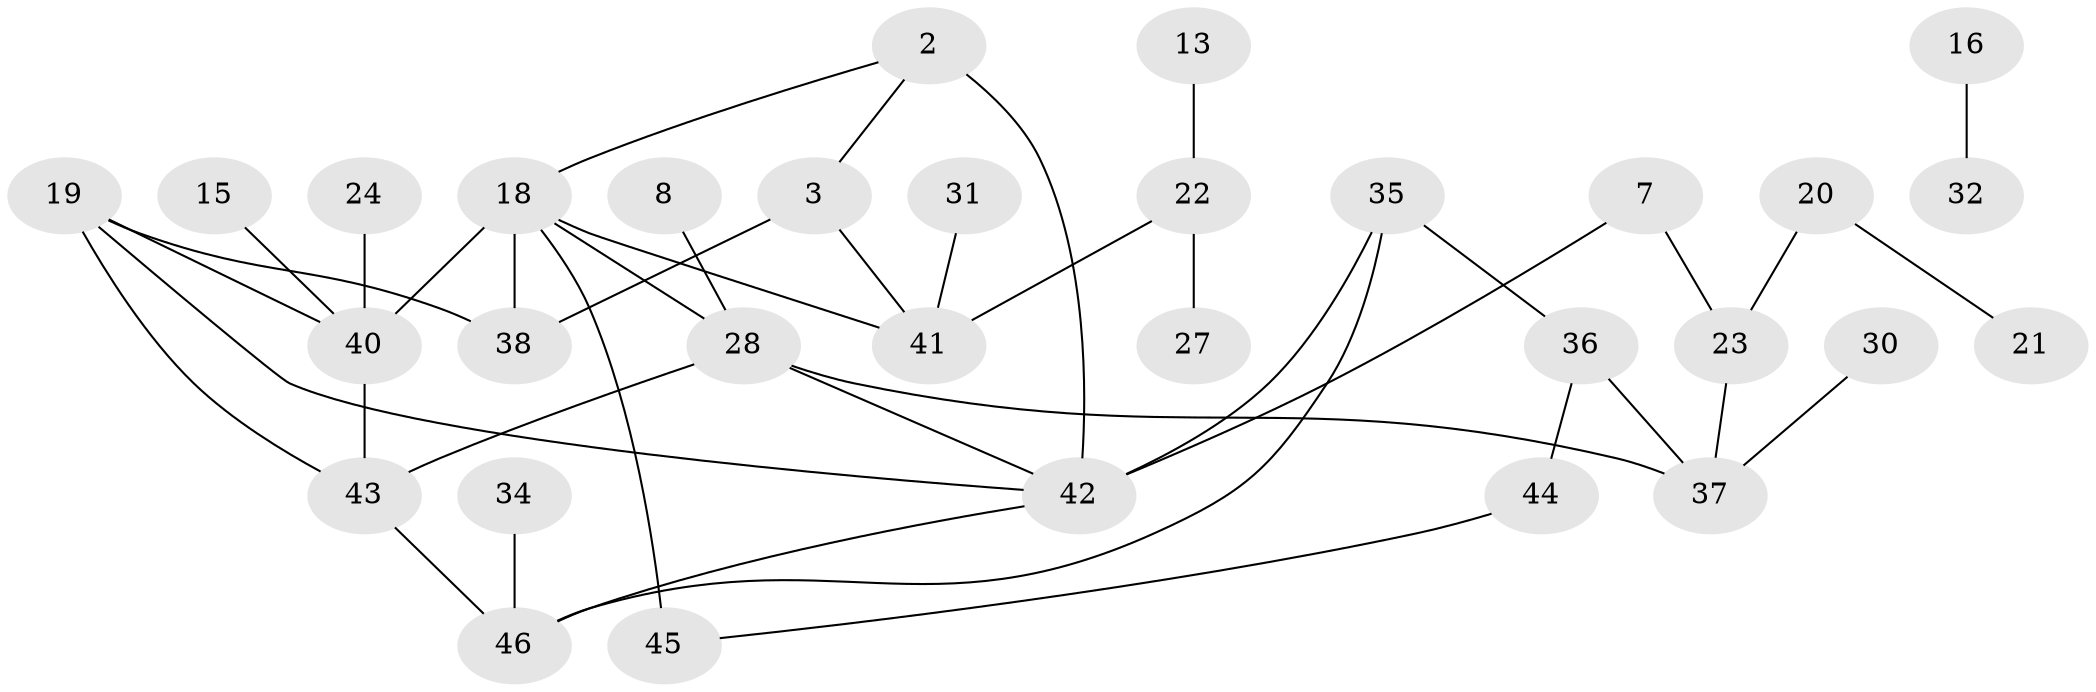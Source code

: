 // original degree distribution, {2: 0.2826086956521739, 4: 0.10869565217391304, 0: 0.15217391304347827, 1: 0.2391304347826087, 3: 0.17391304347826086, 5: 0.043478260869565216}
// Generated by graph-tools (version 1.1) at 2025/00/03/09/25 03:00:43]
// undirected, 31 vertices, 41 edges
graph export_dot {
graph [start="1"]
  node [color=gray90,style=filled];
  2;
  3;
  7;
  8;
  13;
  15;
  16;
  18;
  19;
  20;
  21;
  22;
  23;
  24;
  27;
  28;
  30;
  31;
  32;
  34;
  35;
  36;
  37;
  38;
  40;
  41;
  42;
  43;
  44;
  45;
  46;
  2 -- 3 [weight=1.0];
  2 -- 18 [weight=1.0];
  2 -- 42 [weight=2.0];
  3 -- 38 [weight=1.0];
  3 -- 41 [weight=1.0];
  7 -- 23 [weight=1.0];
  7 -- 42 [weight=1.0];
  8 -- 28 [weight=1.0];
  13 -- 22 [weight=1.0];
  15 -- 40 [weight=1.0];
  16 -- 32 [weight=1.0];
  18 -- 28 [weight=1.0];
  18 -- 38 [weight=1.0];
  18 -- 40 [weight=2.0];
  18 -- 41 [weight=1.0];
  18 -- 45 [weight=2.0];
  19 -- 38 [weight=1.0];
  19 -- 40 [weight=2.0];
  19 -- 42 [weight=1.0];
  19 -- 43 [weight=1.0];
  20 -- 21 [weight=1.0];
  20 -- 23 [weight=1.0];
  22 -- 27 [weight=1.0];
  22 -- 41 [weight=1.0];
  23 -- 37 [weight=1.0];
  24 -- 40 [weight=1.0];
  28 -- 37 [weight=1.0];
  28 -- 42 [weight=1.0];
  28 -- 43 [weight=1.0];
  30 -- 37 [weight=1.0];
  31 -- 41 [weight=1.0];
  34 -- 46 [weight=1.0];
  35 -- 36 [weight=1.0];
  35 -- 42 [weight=1.0];
  35 -- 46 [weight=1.0];
  36 -- 37 [weight=1.0];
  36 -- 44 [weight=1.0];
  40 -- 43 [weight=1.0];
  42 -- 46 [weight=1.0];
  43 -- 46 [weight=1.0];
  44 -- 45 [weight=1.0];
}
